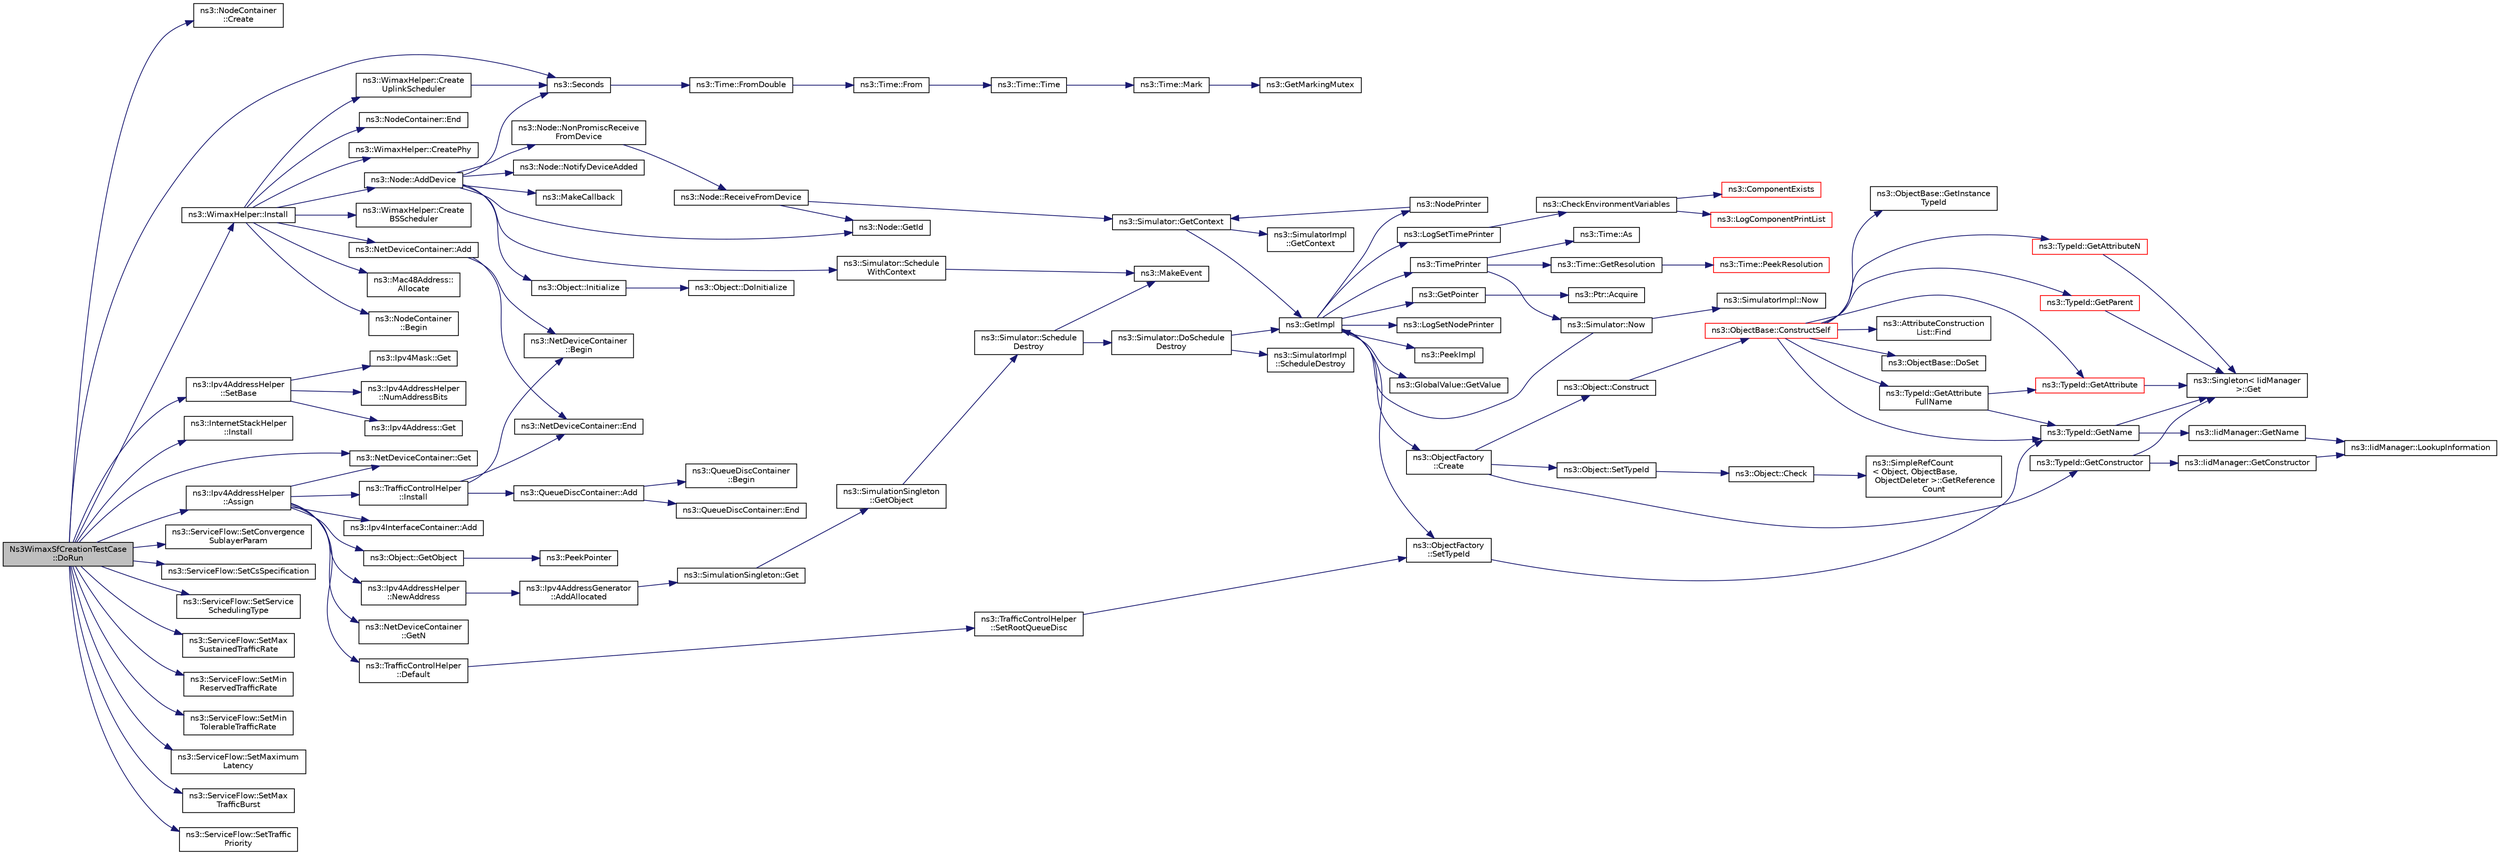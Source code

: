 digraph "Ns3WimaxSfCreationTestCase::DoRun"
{
  edge [fontname="Helvetica",fontsize="10",labelfontname="Helvetica",labelfontsize="10"];
  node [fontname="Helvetica",fontsize="10",shape=record];
  rankdir="LR";
  Node1 [label="Ns3WimaxSfCreationTestCase\l::DoRun",height=0.2,width=0.4,color="black", fillcolor="grey75", style="filled", fontcolor="black"];
  Node1 -> Node2 [color="midnightblue",fontsize="10",style="solid"];
  Node2 [label="ns3::NodeContainer\l::Create",height=0.2,width=0.4,color="black", fillcolor="white", style="filled",URL="$df/d97/classns3_1_1NodeContainer.html#a787f059e2813e8b951cc6914d11dfe69",tooltip="Create n nodes and append pointers to them to the end of this NodeContainer. "];
  Node1 -> Node3 [color="midnightblue",fontsize="10",style="solid"];
  Node3 [label="ns3::WimaxHelper::Install",height=0.2,width=0.4,color="black", fillcolor="white", style="filled",URL="$de/d08/classns3_1_1WimaxHelper.html#a9f0848e09c4b6db9cdde9872b38f6349"];
  Node3 -> Node4 [color="midnightblue",fontsize="10",style="solid"];
  Node4 [label="ns3::NodeContainer\l::Begin",height=0.2,width=0.4,color="black", fillcolor="white", style="filled",URL="$df/d97/classns3_1_1NodeContainer.html#adf0f639aff139db107526288777eb533",tooltip="Get an iterator which refers to the first Node in the container. "];
  Node3 -> Node5 [color="midnightblue",fontsize="10",style="solid"];
  Node5 [label="ns3::NodeContainer::End",height=0.2,width=0.4,color="black", fillcolor="white", style="filled",URL="$df/d97/classns3_1_1NodeContainer.html#a8ea0bcac137597d192c5e6b95ca60464",tooltip="Get an iterator which indicates past-the-last Node in the container. "];
  Node3 -> Node6 [color="midnightblue",fontsize="10",style="solid"];
  Node6 [label="ns3::WimaxHelper::CreatePhy",height=0.2,width=0.4,color="black", fillcolor="white", style="filled",URL="$de/d08/classns3_1_1WimaxHelper.html#a5b287ad1386475dde1e946910a203899"];
  Node3 -> Node7 [color="midnightblue",fontsize="10",style="solid"];
  Node7 [label="ns3::WimaxHelper::Create\lUplinkScheduler",height=0.2,width=0.4,color="black", fillcolor="white", style="filled",URL="$de/d08/classns3_1_1WimaxHelper.html#a3b237b459ffd98a13d71612d985f9e90"];
  Node7 -> Node8 [color="midnightblue",fontsize="10",style="solid"];
  Node8 [label="ns3::Seconds",height=0.2,width=0.4,color="black", fillcolor="white", style="filled",URL="$d1/dec/group__timecivil.html#ga33c34b816f8ff6628e33d5c8e9713b9e"];
  Node8 -> Node9 [color="midnightblue",fontsize="10",style="solid"];
  Node9 [label="ns3::Time::FromDouble",height=0.2,width=0.4,color="black", fillcolor="white", style="filled",URL="$dc/d04/classns3_1_1Time.html#a60e845f4a74e62495b86356afe604cb4"];
  Node9 -> Node10 [color="midnightblue",fontsize="10",style="solid"];
  Node10 [label="ns3::Time::From",height=0.2,width=0.4,color="black", fillcolor="white", style="filled",URL="$dc/d04/classns3_1_1Time.html#a34e4acc13d0e08cc8cb9cd3b838b9baf"];
  Node10 -> Node11 [color="midnightblue",fontsize="10",style="solid"];
  Node11 [label="ns3::Time::Time",height=0.2,width=0.4,color="black", fillcolor="white", style="filled",URL="$dc/d04/classns3_1_1Time.html#a8a39dc1b8cbbd7fe6d940e492d1b925e"];
  Node11 -> Node12 [color="midnightblue",fontsize="10",style="solid"];
  Node12 [label="ns3::Time::Mark",height=0.2,width=0.4,color="black", fillcolor="white", style="filled",URL="$dc/d04/classns3_1_1Time.html#aa7eef2a1119c1c4855d99f1e83d44c54"];
  Node12 -> Node13 [color="midnightblue",fontsize="10",style="solid"];
  Node13 [label="ns3::GetMarkingMutex",height=0.2,width=0.4,color="black", fillcolor="white", style="filled",URL="$d7/d2e/namespacens3.html#ac4356aa982bd2ddb0f7ebbf94539919d"];
  Node3 -> Node14 [color="midnightblue",fontsize="10",style="solid"];
  Node14 [label="ns3::WimaxHelper::Create\lBSScheduler",height=0.2,width=0.4,color="black", fillcolor="white", style="filled",URL="$de/d08/classns3_1_1WimaxHelper.html#a583fc7ce6463c687092e9ef8d03413af"];
  Node3 -> Node15 [color="midnightblue",fontsize="10",style="solid"];
  Node15 [label="ns3::Mac48Address::\lAllocate",height=0.2,width=0.4,color="black", fillcolor="white", style="filled",URL="$db/dee/classns3_1_1Mac48Address.html#a203b53c035649c0d4881fa1115aa2cdb"];
  Node3 -> Node16 [color="midnightblue",fontsize="10",style="solid"];
  Node16 [label="ns3::Node::AddDevice",height=0.2,width=0.4,color="black", fillcolor="white", style="filled",URL="$dd/ded/classns3_1_1Node.html#a42ff83ee1d5d1649c770d3f5b62375de",tooltip="Associate a NetDevice to this node. "];
  Node16 -> Node17 [color="midnightblue",fontsize="10",style="solid"];
  Node17 [label="ns3::MakeCallback",height=0.2,width=0.4,color="black", fillcolor="white", style="filled",URL="$dd/de0/group__makecallbackmemptr.html#ga9376283685aa99d204048d6a4b7610a4"];
  Node16 -> Node18 [color="midnightblue",fontsize="10",style="solid"];
  Node18 [label="ns3::Node::NonPromiscReceive\lFromDevice",height=0.2,width=0.4,color="black", fillcolor="white", style="filled",URL="$dd/ded/classns3_1_1Node.html#a72ebf5bdc911879511f1e249d471f7e5",tooltip="Receive a packet from a device in non-promiscuous mode. "];
  Node18 -> Node19 [color="midnightblue",fontsize="10",style="solid"];
  Node19 [label="ns3::Node::ReceiveFromDevice",height=0.2,width=0.4,color="black", fillcolor="white", style="filled",URL="$dd/ded/classns3_1_1Node.html#a6cbe61c071c85bb3ba5d4843132cd119",tooltip="Receive a packet from a device. "];
  Node19 -> Node20 [color="midnightblue",fontsize="10",style="solid"];
  Node20 [label="ns3::Simulator::GetContext",height=0.2,width=0.4,color="black", fillcolor="white", style="filled",URL="$d7/deb/classns3_1_1Simulator.html#a8514b74ee2c42916b351b33c4a963bb0"];
  Node20 -> Node21 [color="midnightblue",fontsize="10",style="solid"];
  Node21 [label="ns3::GetImpl",height=0.2,width=0.4,color="black", fillcolor="white", style="filled",URL="$d4/d8b/group__simulator.html#ga42eb4eddad41528d4d99794a3dae3fd0",tooltip="Get the SimulatorImpl singleton. "];
  Node21 -> Node22 [color="midnightblue",fontsize="10",style="solid"];
  Node22 [label="ns3::PeekImpl",height=0.2,width=0.4,color="black", fillcolor="white", style="filled",URL="$d4/d8b/group__simulator.html#ga233c5c38de117e4e4a5a9cd168694792",tooltip="Get the static SimulatorImpl instance. "];
  Node21 -> Node23 [color="midnightblue",fontsize="10",style="solid"];
  Node23 [label="ns3::GlobalValue::GetValue",height=0.2,width=0.4,color="black", fillcolor="white", style="filled",URL="$dc/d02/classns3_1_1GlobalValue.html#aa33773cb952ba3c285a03ae2c4769b84"];
  Node21 -> Node24 [color="midnightblue",fontsize="10",style="solid"];
  Node24 [label="ns3::ObjectFactory\l::SetTypeId",height=0.2,width=0.4,color="black", fillcolor="white", style="filled",URL="$d5/d0d/classns3_1_1ObjectFactory.html#a77dcd099064038a1eb7a6b8251229ec3"];
  Node24 -> Node25 [color="midnightblue",fontsize="10",style="solid"];
  Node25 [label="ns3::TypeId::GetName",height=0.2,width=0.4,color="black", fillcolor="white", style="filled",URL="$d6/d11/classns3_1_1TypeId.html#aa3c41c79ae428b3cb396a9c6bb3ef314"];
  Node25 -> Node26 [color="midnightblue",fontsize="10",style="solid"];
  Node26 [label="ns3::Singleton\< IidManager\l \>::Get",height=0.2,width=0.4,color="black", fillcolor="white", style="filled",URL="$d8/d77/classns3_1_1Singleton.html#a80a2cd3c25a27ea72add7a9f7a141ffa"];
  Node25 -> Node27 [color="midnightblue",fontsize="10",style="solid"];
  Node27 [label="ns3::IidManager::GetName",height=0.2,width=0.4,color="black", fillcolor="white", style="filled",URL="$d4/d1c/classns3_1_1IidManager.html#a5d68d0f0f44594dcdec239dbdb5bf53c"];
  Node27 -> Node28 [color="midnightblue",fontsize="10",style="solid"];
  Node28 [label="ns3::IidManager::LookupInformation",height=0.2,width=0.4,color="black", fillcolor="white", style="filled",URL="$d4/d1c/classns3_1_1IidManager.html#a6b1f4ba2815dba27a377e8a8db2384cf"];
  Node21 -> Node29 [color="midnightblue",fontsize="10",style="solid"];
  Node29 [label="ns3::GetPointer",height=0.2,width=0.4,color="black", fillcolor="white", style="filled",URL="$d7/d2e/namespacens3.html#ab4e173cdfd43d17c1a40d5348510a670"];
  Node29 -> Node30 [color="midnightblue",fontsize="10",style="solid"];
  Node30 [label="ns3::Ptr::Acquire",height=0.2,width=0.4,color="black", fillcolor="white", style="filled",URL="$dc/d90/classns3_1_1Ptr.html#a9579b15e8c42dcdff5869d9d987562fb"];
  Node21 -> Node31 [color="midnightblue",fontsize="10",style="solid"];
  Node31 [label="ns3::ObjectFactory\l::Create",height=0.2,width=0.4,color="black", fillcolor="white", style="filled",URL="$d5/d0d/classns3_1_1ObjectFactory.html#a18152e93f0a6fe184ed7300cb31e9896"];
  Node31 -> Node32 [color="midnightblue",fontsize="10",style="solid"];
  Node32 [label="ns3::TypeId::GetConstructor",height=0.2,width=0.4,color="black", fillcolor="white", style="filled",URL="$d6/d11/classns3_1_1TypeId.html#ad9b0bc71ee7593a1ff23ff8d53938e95"];
  Node32 -> Node26 [color="midnightblue",fontsize="10",style="solid"];
  Node32 -> Node33 [color="midnightblue",fontsize="10",style="solid"];
  Node33 [label="ns3::IidManager::GetConstructor",height=0.2,width=0.4,color="black", fillcolor="white", style="filled",URL="$d4/d1c/classns3_1_1IidManager.html#ab10b30abe7efc5456b7930aab8638280"];
  Node33 -> Node28 [color="midnightblue",fontsize="10",style="solid"];
  Node31 -> Node34 [color="midnightblue",fontsize="10",style="solid"];
  Node34 [label="ns3::Object::SetTypeId",height=0.2,width=0.4,color="black", fillcolor="white", style="filled",URL="$d9/d77/classns3_1_1Object.html#a19b1ebd8ec8fe404845e665880a6c5ad"];
  Node34 -> Node35 [color="midnightblue",fontsize="10",style="solid"];
  Node35 [label="ns3::Object::Check",height=0.2,width=0.4,color="black", fillcolor="white", style="filled",URL="$d9/d77/classns3_1_1Object.html#a7e7f89fb0a81d0189cbcacee64b67e4e"];
  Node35 -> Node36 [color="midnightblue",fontsize="10",style="solid"];
  Node36 [label="ns3::SimpleRefCount\l\< Object, ObjectBase,\l ObjectDeleter \>::GetReference\lCount",height=0.2,width=0.4,color="black", fillcolor="white", style="filled",URL="$da/da1/classns3_1_1SimpleRefCount.html#a05378396c93bcc7d6bf78a9ee9ae9cca"];
  Node31 -> Node37 [color="midnightblue",fontsize="10",style="solid"];
  Node37 [label="ns3::Object::Construct",height=0.2,width=0.4,color="black", fillcolor="white", style="filled",URL="$d9/d77/classns3_1_1Object.html#a636e8411dc5228771f45c9b805d348fa"];
  Node37 -> Node38 [color="midnightblue",fontsize="10",style="solid"];
  Node38 [label="ns3::ObjectBase::ConstructSelf",height=0.2,width=0.4,color="red", fillcolor="white", style="filled",URL="$d2/dac/classns3_1_1ObjectBase.html#a5cda18dec6d0744cb652a3ed60056958"];
  Node38 -> Node39 [color="midnightblue",fontsize="10",style="solid"];
  Node39 [label="ns3::ObjectBase::GetInstance\lTypeId",height=0.2,width=0.4,color="black", fillcolor="white", style="filled",URL="$d2/dac/classns3_1_1ObjectBase.html#abe5b43a6f5b99a92a4c3122db31f06fb"];
  Node38 -> Node25 [color="midnightblue",fontsize="10",style="solid"];
  Node38 -> Node40 [color="midnightblue",fontsize="10",style="solid"];
  Node40 [label="ns3::TypeId::GetAttributeN",height=0.2,width=0.4,color="red", fillcolor="white", style="filled",URL="$d6/d11/classns3_1_1TypeId.html#a679c4713f613126a51eb400b345302cb"];
  Node40 -> Node26 [color="midnightblue",fontsize="10",style="solid"];
  Node38 -> Node41 [color="midnightblue",fontsize="10",style="solid"];
  Node41 [label="ns3::TypeId::GetAttribute",height=0.2,width=0.4,color="red", fillcolor="white", style="filled",URL="$d6/d11/classns3_1_1TypeId.html#aa1b746e64e606f94cbedda7cf89788c2"];
  Node41 -> Node26 [color="midnightblue",fontsize="10",style="solid"];
  Node38 -> Node42 [color="midnightblue",fontsize="10",style="solid"];
  Node42 [label="ns3::AttributeConstruction\lList::Find",height=0.2,width=0.4,color="black", fillcolor="white", style="filled",URL="$d3/df3/classns3_1_1AttributeConstructionList.html#a22de5cf3e1bcd9dc6c7748fc911811b4"];
  Node38 -> Node43 [color="midnightblue",fontsize="10",style="solid"];
  Node43 [label="ns3::ObjectBase::DoSet",height=0.2,width=0.4,color="black", fillcolor="white", style="filled",URL="$d2/dac/classns3_1_1ObjectBase.html#afe5f2f7b2fabc99aa33f9bb434e3b695"];
  Node38 -> Node44 [color="midnightblue",fontsize="10",style="solid"];
  Node44 [label="ns3::TypeId::GetAttribute\lFullName",height=0.2,width=0.4,color="black", fillcolor="white", style="filled",URL="$d6/d11/classns3_1_1TypeId.html#a1da5483f43630ea65952099fc39944a2"];
  Node44 -> Node41 [color="midnightblue",fontsize="10",style="solid"];
  Node44 -> Node25 [color="midnightblue",fontsize="10",style="solid"];
  Node38 -> Node45 [color="midnightblue",fontsize="10",style="solid"];
  Node45 [label="ns3::TypeId::GetParent",height=0.2,width=0.4,color="red", fillcolor="white", style="filled",URL="$d6/d11/classns3_1_1TypeId.html#ac51f28398d2ef1f9a7790047c43dd22c"];
  Node45 -> Node26 [color="midnightblue",fontsize="10",style="solid"];
  Node21 -> Node46 [color="midnightblue",fontsize="10",style="solid"];
  Node46 [label="ns3::LogSetTimePrinter",height=0.2,width=0.4,color="black", fillcolor="white", style="filled",URL="$d7/d2e/namespacens3.html#acf6a1749b3febc5a6a5b2b8620138d80"];
  Node46 -> Node47 [color="midnightblue",fontsize="10",style="solid"];
  Node47 [label="ns3::CheckEnvironmentVariables",height=0.2,width=0.4,color="black", fillcolor="white", style="filled",URL="$d8/dff/group__logging.html#gacdc0bdeb2d8a90089d4fb09c4b8569ff"];
  Node47 -> Node48 [color="midnightblue",fontsize="10",style="solid"];
  Node48 [label="ns3::ComponentExists",height=0.2,width=0.4,color="red", fillcolor="white", style="filled",URL="$d8/dff/group__logging.html#gaadcc698770aae684c54dbd1ef4e4b37a"];
  Node47 -> Node49 [color="midnightblue",fontsize="10",style="solid"];
  Node49 [label="ns3::LogComponentPrintList",height=0.2,width=0.4,color="red", fillcolor="white", style="filled",URL="$d7/d2e/namespacens3.html#a5252703c3f8260fd6dc609f1b276e57c"];
  Node21 -> Node50 [color="midnightblue",fontsize="10",style="solid"];
  Node50 [label="ns3::TimePrinter",height=0.2,width=0.4,color="black", fillcolor="white", style="filled",URL="$d8/dff/group__logging.html#gaaad3642e8247a056cd83001d805b0812"];
  Node50 -> Node51 [color="midnightblue",fontsize="10",style="solid"];
  Node51 [label="ns3::Time::GetResolution",height=0.2,width=0.4,color="black", fillcolor="white", style="filled",URL="$dc/d04/classns3_1_1Time.html#a1444f0f08b5e19f031157609e32fcf98"];
  Node51 -> Node52 [color="midnightblue",fontsize="10",style="solid"];
  Node52 [label="ns3::Time::PeekResolution",height=0.2,width=0.4,color="red", fillcolor="white", style="filled",URL="$dc/d04/classns3_1_1Time.html#a963e53522278fcbdf1ab9f7adbd0f5d6"];
  Node50 -> Node53 [color="midnightblue",fontsize="10",style="solid"];
  Node53 [label="ns3::Simulator::Now",height=0.2,width=0.4,color="black", fillcolor="white", style="filled",URL="$d7/deb/classns3_1_1Simulator.html#ac3178fa975b419f7875e7105be122800"];
  Node53 -> Node21 [color="midnightblue",fontsize="10",style="solid"];
  Node53 -> Node54 [color="midnightblue",fontsize="10",style="solid"];
  Node54 [label="ns3::SimulatorImpl::Now",height=0.2,width=0.4,color="black", fillcolor="white", style="filled",URL="$d2/d19/classns3_1_1SimulatorImpl.html#aa516c50060846adc6fd316e83ef0797c"];
  Node50 -> Node55 [color="midnightblue",fontsize="10",style="solid"];
  Node55 [label="ns3::Time::As",height=0.2,width=0.4,color="black", fillcolor="white", style="filled",URL="$dc/d04/classns3_1_1Time.html#a0bb1110638ce9938248bd07865a328ab"];
  Node21 -> Node56 [color="midnightblue",fontsize="10",style="solid"];
  Node56 [label="ns3::LogSetNodePrinter",height=0.2,width=0.4,color="black", fillcolor="white", style="filled",URL="$d7/d2e/namespacens3.html#aa6e659ca357c8309352fa0f146793810"];
  Node21 -> Node57 [color="midnightblue",fontsize="10",style="solid"];
  Node57 [label="ns3::NodePrinter",height=0.2,width=0.4,color="black", fillcolor="white", style="filled",URL="$d8/dff/group__logging.html#gaaffbf70ff3766cd62b8bbd9b140d2a1b"];
  Node57 -> Node20 [color="midnightblue",fontsize="10",style="solid"];
  Node20 -> Node58 [color="midnightblue",fontsize="10",style="solid"];
  Node58 [label="ns3::SimulatorImpl\l::GetContext",height=0.2,width=0.4,color="black", fillcolor="white", style="filled",URL="$d2/d19/classns3_1_1SimulatorImpl.html#a8b66270c97766c0adb997e2535648557"];
  Node19 -> Node59 [color="midnightblue",fontsize="10",style="solid"];
  Node59 [label="ns3::Node::GetId",height=0.2,width=0.4,color="black", fillcolor="white", style="filled",URL="$dd/ded/classns3_1_1Node.html#aaf49b64a843565ce3812326313b370ac"];
  Node16 -> Node60 [color="midnightblue",fontsize="10",style="solid"];
  Node60 [label="ns3::Simulator::Schedule\lWithContext",height=0.2,width=0.4,color="black", fillcolor="white", style="filled",URL="$d7/deb/classns3_1_1Simulator.html#a86dbaef45a15a42365d7d2ae550449f6"];
  Node60 -> Node61 [color="midnightblue",fontsize="10",style="solid"];
  Node61 [label="ns3::MakeEvent",height=0.2,width=0.4,color="black", fillcolor="white", style="filled",URL="$d0/dac/group__makeeventfnptr.html#ga289a28a2497c18a9bd299e5e2014094b"];
  Node16 -> Node59 [color="midnightblue",fontsize="10",style="solid"];
  Node16 -> Node8 [color="midnightblue",fontsize="10",style="solid"];
  Node16 -> Node62 [color="midnightblue",fontsize="10",style="solid"];
  Node62 [label="ns3::Object::Initialize",height=0.2,width=0.4,color="black", fillcolor="white", style="filled",URL="$d9/d77/classns3_1_1Object.html#af4411cb29971772fcd09203474a95078"];
  Node62 -> Node63 [color="midnightblue",fontsize="10",style="solid"];
  Node63 [label="ns3::Object::DoInitialize",height=0.2,width=0.4,color="black", fillcolor="white", style="filled",URL="$d9/d77/classns3_1_1Object.html#af8482a521433409fb5c7f749398c9dbe"];
  Node16 -> Node64 [color="midnightblue",fontsize="10",style="solid"];
  Node64 [label="ns3::Node::NotifyDeviceAdded",height=0.2,width=0.4,color="black", fillcolor="white", style="filled",URL="$dd/ded/classns3_1_1Node.html#ae85e535c650941f4f8ca6845a9f61e42",tooltip="Notifies all the DeviceAdditionListener about the new device added. "];
  Node3 -> Node65 [color="midnightblue",fontsize="10",style="solid"];
  Node65 [label="ns3::NetDeviceContainer::Add",height=0.2,width=0.4,color="black", fillcolor="white", style="filled",URL="$d9/d94/classns3_1_1NetDeviceContainer.html#a7ca8bc1d7ec00fd4fcc63869987fbda5",tooltip="Append the contents of another NetDeviceContainer to the end of this container. "];
  Node65 -> Node66 [color="midnightblue",fontsize="10",style="solid"];
  Node66 [label="ns3::NetDeviceContainer\l::Begin",height=0.2,width=0.4,color="black", fillcolor="white", style="filled",URL="$d9/d94/classns3_1_1NetDeviceContainer.html#ad5aac47677fe7277e232bdec5b48a8fc",tooltip="Get an iterator which refers to the first NetDevice in the container. "];
  Node65 -> Node67 [color="midnightblue",fontsize="10",style="solid"];
  Node67 [label="ns3::NetDeviceContainer::End",height=0.2,width=0.4,color="black", fillcolor="white", style="filled",URL="$d9/d94/classns3_1_1NetDeviceContainer.html#a8af596b06daf9613da60b4379861d770",tooltip="Get an iterator which indicates past-the-last NetDevice in the container. "];
  Node1 -> Node68 [color="midnightblue",fontsize="10",style="solid"];
  Node68 [label="ns3::NetDeviceContainer::Get",height=0.2,width=0.4,color="black", fillcolor="white", style="filled",URL="$d9/d94/classns3_1_1NetDeviceContainer.html#a677d62594b5c9d2dea155cc5045f4d0b",tooltip="Get the Ptr<NetDevice> stored in this container at a given index. "];
  Node1 -> Node69 [color="midnightblue",fontsize="10",style="solid"];
  Node69 [label="ns3::InternetStackHelper\l::Install",height=0.2,width=0.4,color="black", fillcolor="white", style="filled",URL="$da/d33/classns3_1_1InternetStackHelper.html#a6645b412f31283d2d9bc3d8a95cebbc0"];
  Node1 -> Node70 [color="midnightblue",fontsize="10",style="solid"];
  Node70 [label="ns3::Ipv4AddressHelper\l::SetBase",height=0.2,width=0.4,color="black", fillcolor="white", style="filled",URL="$d2/dae/classns3_1_1Ipv4AddressHelper.html#acf7b16dd25bac67e00f5e25f90a9a035",tooltip="Set the base network number, network mask and base address. "];
  Node70 -> Node71 [color="midnightblue",fontsize="10",style="solid"];
  Node71 [label="ns3::Ipv4Address::Get",height=0.2,width=0.4,color="black", fillcolor="white", style="filled",URL="$de/d55/classns3_1_1Ipv4Address.html#ae65810a69898982e927b83660d3bc4d8"];
  Node70 -> Node72 [color="midnightblue",fontsize="10",style="solid"];
  Node72 [label="ns3::Ipv4Mask::Get",height=0.2,width=0.4,color="black", fillcolor="white", style="filled",URL="$d5/df8/classns3_1_1Ipv4Mask.html#ac557d10d9807bbc022ed64e2b929b2db"];
  Node70 -> Node73 [color="midnightblue",fontsize="10",style="solid"];
  Node73 [label="ns3::Ipv4AddressHelper\l::NumAddressBits",height=0.2,width=0.4,color="black", fillcolor="white", style="filled",URL="$d2/dae/classns3_1_1Ipv4AddressHelper.html#a6da9d5543922d9b6c9bfe38934d5dfc4",tooltip="Returns the number of address bits (hostpart) for a given netmask. "];
  Node1 -> Node74 [color="midnightblue",fontsize="10",style="solid"];
  Node74 [label="ns3::Ipv4AddressHelper\l::Assign",height=0.2,width=0.4,color="black", fillcolor="white", style="filled",URL="$d2/dae/classns3_1_1Ipv4AddressHelper.html#af8e7f4a1a7e74c00014a1eac445a27af",tooltip="Assign IP addresses to the net devices specified in the container based on the current network prefix..."];
  Node74 -> Node75 [color="midnightblue",fontsize="10",style="solid"];
  Node75 [label="ns3::NetDeviceContainer\l::GetN",height=0.2,width=0.4,color="black", fillcolor="white", style="filled",URL="$d9/d94/classns3_1_1NetDeviceContainer.html#a74cafc212479bc38976bebd118e856b9",tooltip="Get the number of Ptr<NetDevice> stored in this container. "];
  Node74 -> Node68 [color="midnightblue",fontsize="10",style="solid"];
  Node74 -> Node76 [color="midnightblue",fontsize="10",style="solid"];
  Node76 [label="ns3::Object::GetObject",height=0.2,width=0.4,color="black", fillcolor="white", style="filled",URL="$d9/d77/classns3_1_1Object.html#a13e18c00017096c8381eb651d5bd0783"];
  Node76 -> Node77 [color="midnightblue",fontsize="10",style="solid"];
  Node77 [label="ns3::PeekPointer",height=0.2,width=0.4,color="black", fillcolor="white", style="filled",URL="$d7/d2e/namespacens3.html#af2a7557fe9afdd98d8f6f8f6e412cf5a"];
  Node74 -> Node78 [color="midnightblue",fontsize="10",style="solid"];
  Node78 [label="ns3::Ipv4AddressHelper\l::NewAddress",height=0.2,width=0.4,color="black", fillcolor="white", style="filled",URL="$d2/dae/classns3_1_1Ipv4AddressHelper.html#a9d6bc3cd8def204f9c253fce666b2edd",tooltip="Increment the IP address counter used to allocate IP addresses. "];
  Node78 -> Node79 [color="midnightblue",fontsize="10",style="solid"];
  Node79 [label="ns3::Ipv4AddressGenerator\l::AddAllocated",height=0.2,width=0.4,color="black", fillcolor="white", style="filled",URL="$d8/d41/classns3_1_1Ipv4AddressGenerator.html#aaf2a4f76afaf064183151f874019e2d6",tooltip="Add the Ipv4Address to the list of IPv4 entries. "];
  Node79 -> Node80 [color="midnightblue",fontsize="10",style="solid"];
  Node80 [label="ns3::SimulationSingleton::Get",height=0.2,width=0.4,color="black", fillcolor="white", style="filled",URL="$de/dc4/classns3_1_1SimulationSingleton.html#a35870bf2664aaa6e653ce99fb68fc8fc"];
  Node80 -> Node81 [color="midnightblue",fontsize="10",style="solid"];
  Node81 [label="ns3::SimulationSingleton\l::GetObject",height=0.2,width=0.4,color="black", fillcolor="white", style="filled",URL="$de/dc4/classns3_1_1SimulationSingleton.html#af2e92e3e42ce82eb842d904d4a47e31c"];
  Node81 -> Node82 [color="midnightblue",fontsize="10",style="solid"];
  Node82 [label="ns3::Simulator::Schedule\lDestroy",height=0.2,width=0.4,color="black", fillcolor="white", style="filled",URL="$d7/deb/classns3_1_1Simulator.html#a7e1c6479e6d0bd3f0eb3e005d6941302"];
  Node82 -> Node83 [color="midnightblue",fontsize="10",style="solid"];
  Node83 [label="ns3::Simulator::DoSchedule\lDestroy",height=0.2,width=0.4,color="black", fillcolor="white", style="filled",URL="$d7/deb/classns3_1_1Simulator.html#a00139c9c4e854aca72063485518c0d52"];
  Node83 -> Node21 [color="midnightblue",fontsize="10",style="solid"];
  Node83 -> Node84 [color="midnightblue",fontsize="10",style="solid"];
  Node84 [label="ns3::SimulatorImpl\l::ScheduleDestroy",height=0.2,width=0.4,color="black", fillcolor="white", style="filled",URL="$d2/d19/classns3_1_1SimulatorImpl.html#a04f4a00ed04886ed0b9982038c3ed5f9"];
  Node82 -> Node61 [color="midnightblue",fontsize="10",style="solid"];
  Node74 -> Node85 [color="midnightblue",fontsize="10",style="solid"];
  Node85 [label="ns3::Ipv4InterfaceContainer::Add",height=0.2,width=0.4,color="black", fillcolor="white", style="filled",URL="$d6/d02/classns3_1_1Ipv4InterfaceContainer.html#ae5e7881307c8d49c7606669ded6ac3d6"];
  Node74 -> Node86 [color="midnightblue",fontsize="10",style="solid"];
  Node86 [label="ns3::TrafficControlHelper\l::Default",height=0.2,width=0.4,color="black", fillcolor="white", style="filled",URL="$d7/df9/classns3_1_1TrafficControlHelper.html#afa16cd2a1209beb1c18fa5e8153ba8b8"];
  Node86 -> Node87 [color="midnightblue",fontsize="10",style="solid"];
  Node87 [label="ns3::TrafficControlHelper\l::SetRootQueueDisc",height=0.2,width=0.4,color="black", fillcolor="white", style="filled",URL="$d7/df9/classns3_1_1TrafficControlHelper.html#a8588aac7a08e4dc4e7bb10fa7b9e25c8"];
  Node87 -> Node24 [color="midnightblue",fontsize="10",style="solid"];
  Node74 -> Node88 [color="midnightblue",fontsize="10",style="solid"];
  Node88 [label="ns3::TrafficControlHelper\l::Install",height=0.2,width=0.4,color="black", fillcolor="white", style="filled",URL="$d7/df9/classns3_1_1TrafficControlHelper.html#a0aa6a8e2fbb1c196589e16f48c99f0b9"];
  Node88 -> Node66 [color="midnightblue",fontsize="10",style="solid"];
  Node88 -> Node67 [color="midnightblue",fontsize="10",style="solid"];
  Node88 -> Node89 [color="midnightblue",fontsize="10",style="solid"];
  Node89 [label="ns3::QueueDiscContainer::Add",height=0.2,width=0.4,color="black", fillcolor="white", style="filled",URL="$da/dfe/classns3_1_1QueueDiscContainer.html#a0520ac277a87beaeda5608dd8bfd37a4",tooltip="Append the contents of another QueueDiscContainer to the end of this container. "];
  Node89 -> Node90 [color="midnightblue",fontsize="10",style="solid"];
  Node90 [label="ns3::QueueDiscContainer\l::Begin",height=0.2,width=0.4,color="black", fillcolor="white", style="filled",URL="$da/dfe/classns3_1_1QueueDiscContainer.html#a67517618d43724e04a2cd3c710934014",tooltip="Get a const iterator which refers to the first QueueDisc in the container. "];
  Node89 -> Node91 [color="midnightblue",fontsize="10",style="solid"];
  Node91 [label="ns3::QueueDiscContainer::End",height=0.2,width=0.4,color="black", fillcolor="white", style="filled",URL="$da/dfe/classns3_1_1QueueDiscContainer.html#a8b4c3b14d4890bb5fb0e4597e6bf1135",tooltip="Get a const iterator which indicates past-the-last QueueDisc in the container. "];
  Node1 -> Node92 [color="midnightblue",fontsize="10",style="solid"];
  Node92 [label="ns3::ServiceFlow::SetConvergence\lSublayerParam",height=0.2,width=0.4,color="black", fillcolor="white", style="filled",URL="$d7/ded/classns3_1_1ServiceFlow.html#a81a801e05aac9e7d1cfad3304e1b9d97"];
  Node1 -> Node93 [color="midnightblue",fontsize="10",style="solid"];
  Node93 [label="ns3::ServiceFlow::SetCsSpecification",height=0.2,width=0.4,color="black", fillcolor="white", style="filled",URL="$d7/ded/classns3_1_1ServiceFlow.html#a72779cfbd71284ba06f10843ec0725b9"];
  Node1 -> Node94 [color="midnightblue",fontsize="10",style="solid"];
  Node94 [label="ns3::ServiceFlow::SetService\lSchedulingType",height=0.2,width=0.4,color="black", fillcolor="white", style="filled",URL="$d7/ded/classns3_1_1ServiceFlow.html#acdef049af2eda0d1ac80047208ce7571"];
  Node1 -> Node95 [color="midnightblue",fontsize="10",style="solid"];
  Node95 [label="ns3::ServiceFlow::SetMax\lSustainedTrafficRate",height=0.2,width=0.4,color="black", fillcolor="white", style="filled",URL="$d7/ded/classns3_1_1ServiceFlow.html#aef578837096b1a316696a88ecd550e7c"];
  Node1 -> Node96 [color="midnightblue",fontsize="10",style="solid"];
  Node96 [label="ns3::ServiceFlow::SetMin\lReservedTrafficRate",height=0.2,width=0.4,color="black", fillcolor="white", style="filled",URL="$d7/ded/classns3_1_1ServiceFlow.html#ad49e9a793508d2d476de1e08897ecbf6"];
  Node1 -> Node97 [color="midnightblue",fontsize="10",style="solid"];
  Node97 [label="ns3::ServiceFlow::SetMin\lTolerableTrafficRate",height=0.2,width=0.4,color="black", fillcolor="white", style="filled",URL="$d7/ded/classns3_1_1ServiceFlow.html#aafc2368b8dab5d394635fa9f7fe281af"];
  Node1 -> Node98 [color="midnightblue",fontsize="10",style="solid"];
  Node98 [label="ns3::ServiceFlow::SetMaximum\lLatency",height=0.2,width=0.4,color="black", fillcolor="white", style="filled",URL="$d7/ded/classns3_1_1ServiceFlow.html#a61781dc767b833dfc34ed86e9efbc62d"];
  Node1 -> Node99 [color="midnightblue",fontsize="10",style="solid"];
  Node99 [label="ns3::ServiceFlow::SetMax\lTrafficBurst",height=0.2,width=0.4,color="black", fillcolor="white", style="filled",URL="$d7/ded/classns3_1_1ServiceFlow.html#a586065681c386771f441a51f469fab03"];
  Node1 -> Node100 [color="midnightblue",fontsize="10",style="solid"];
  Node100 [label="ns3::ServiceFlow::SetTraffic\lPriority",height=0.2,width=0.4,color="black", fillcolor="white", style="filled",URL="$d7/ded/classns3_1_1ServiceFlow.html#a9fd37b11439e3b6ca601c76e54d6273c"];
  Node1 -> Node8 [color="midnightblue",fontsize="10",style="solid"];
}
